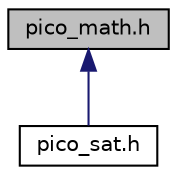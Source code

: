 digraph "pico_math.h"
{
 // LATEX_PDF_SIZE
  edge [fontname="Helvetica",fontsize="10",labelfontname="Helvetica",labelfontsize="10"];
  node [fontname="Helvetica",fontsize="10",shape=record];
  Node1 [label="pico_math.h",height=0.2,width=0.4,color="black", fillcolor="grey75", style="filled", fontcolor="black",tooltip="A 2D math library for games."];
  Node1 -> Node2 [dir="back",color="midnightblue",fontsize="10",style="solid",fontname="Helvetica"];
  Node2 [label="pico_sat.h",height=0.2,width=0.4,color="black", fillcolor="white", style="filled",URL="$pico__sat_8h.html",tooltip="Separating Axis Theorem (SAT) Tests written in C99."];
}
